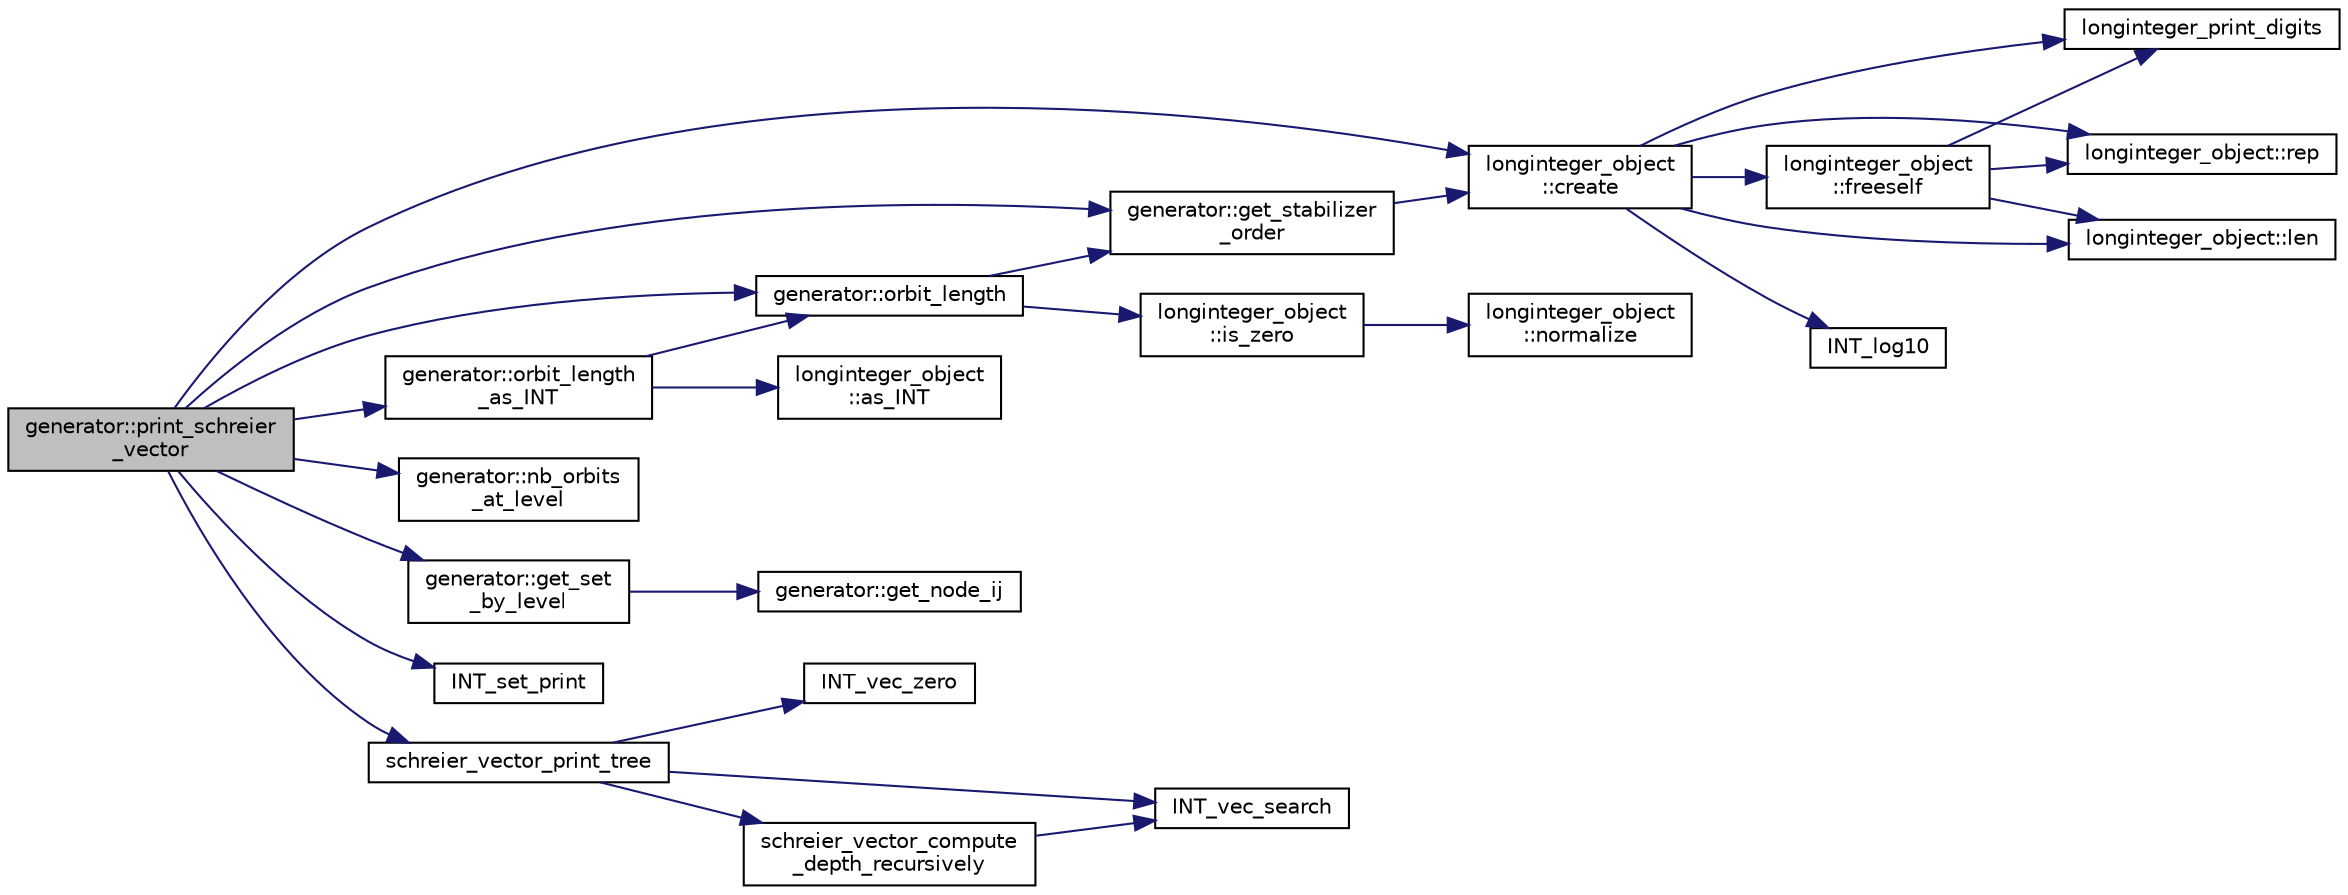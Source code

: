 digraph "generator::print_schreier_vector"
{
  edge [fontname="Helvetica",fontsize="10",labelfontname="Helvetica",labelfontsize="10"];
  node [fontname="Helvetica",fontsize="10",shape=record];
  rankdir="LR";
  Node18877 [label="generator::print_schreier\l_vector",height=0.2,width=0.4,color="black", fillcolor="grey75", style="filled", fontcolor="black"];
  Node18877 -> Node18878 [color="midnightblue",fontsize="10",style="solid",fontname="Helvetica"];
  Node18878 [label="generator::orbit_length",height=0.2,width=0.4,color="black", fillcolor="white", style="filled",URL="$d7/d73/classgenerator.html#a38a102d644c03c18ad901f1a815a7f6c"];
  Node18878 -> Node18879 [color="midnightblue",fontsize="10",style="solid",fontname="Helvetica"];
  Node18879 [label="generator::get_stabilizer\l_order",height=0.2,width=0.4,color="black", fillcolor="white", style="filled",URL="$d7/d73/classgenerator.html#a2a03fc974c76e47e999f3abc99e6b81d"];
  Node18879 -> Node18880 [color="midnightblue",fontsize="10",style="solid",fontname="Helvetica"];
  Node18880 [label="longinteger_object\l::create",height=0.2,width=0.4,color="black", fillcolor="white", style="filled",URL="$dd/d7e/classlonginteger__object.html#a95d2eebc60849c3963a49298b1f498c2"];
  Node18880 -> Node18881 [color="midnightblue",fontsize="10",style="solid",fontname="Helvetica"];
  Node18881 [label="longinteger_object\l::freeself",height=0.2,width=0.4,color="black", fillcolor="white", style="filled",URL="$dd/d7e/classlonginteger__object.html#a06450f8c4795d81da6d680830ef958a1"];
  Node18881 -> Node18882 [color="midnightblue",fontsize="10",style="solid",fontname="Helvetica"];
  Node18882 [label="longinteger_print_digits",height=0.2,width=0.4,color="black", fillcolor="white", style="filled",URL="$de/dc5/algebra__and__number__theory_8h.html#ac2bac7b12f5b6440b8dad275cd7a157d"];
  Node18881 -> Node18883 [color="midnightblue",fontsize="10",style="solid",fontname="Helvetica"];
  Node18883 [label="longinteger_object::rep",height=0.2,width=0.4,color="black", fillcolor="white", style="filled",URL="$dd/d7e/classlonginteger__object.html#a3ecaf12738cc721d281c416503f241e2"];
  Node18881 -> Node18884 [color="midnightblue",fontsize="10",style="solid",fontname="Helvetica"];
  Node18884 [label="longinteger_object::len",height=0.2,width=0.4,color="black", fillcolor="white", style="filled",URL="$dd/d7e/classlonginteger__object.html#a0bfeae35be8a6fd44ed7f76413596ab1"];
  Node18880 -> Node18885 [color="midnightblue",fontsize="10",style="solid",fontname="Helvetica"];
  Node18885 [label="INT_log10",height=0.2,width=0.4,color="black", fillcolor="white", style="filled",URL="$de/dc5/algebra__and__number__theory_8h.html#a98bc0a6c562370a355165d2538dac250"];
  Node18880 -> Node18882 [color="midnightblue",fontsize="10",style="solid",fontname="Helvetica"];
  Node18880 -> Node18883 [color="midnightblue",fontsize="10",style="solid",fontname="Helvetica"];
  Node18880 -> Node18884 [color="midnightblue",fontsize="10",style="solid",fontname="Helvetica"];
  Node18878 -> Node18886 [color="midnightblue",fontsize="10",style="solid",fontname="Helvetica"];
  Node18886 [label="longinteger_object\l::is_zero",height=0.2,width=0.4,color="black", fillcolor="white", style="filled",URL="$dd/d7e/classlonginteger__object.html#a0946732d08e5180a00480f4c40667101"];
  Node18886 -> Node18887 [color="midnightblue",fontsize="10",style="solid",fontname="Helvetica"];
  Node18887 [label="longinteger_object\l::normalize",height=0.2,width=0.4,color="black", fillcolor="white", style="filled",URL="$dd/d7e/classlonginteger__object.html#ae27040d862a5624e98fc9582daa889ee"];
  Node18877 -> Node18888 [color="midnightblue",fontsize="10",style="solid",fontname="Helvetica"];
  Node18888 [label="generator::orbit_length\l_as_INT",height=0.2,width=0.4,color="black", fillcolor="white", style="filled",URL="$d7/d73/classgenerator.html#aecb478b303fd91af6a914f541906da39"];
  Node18888 -> Node18878 [color="midnightblue",fontsize="10",style="solid",fontname="Helvetica"];
  Node18888 -> Node18889 [color="midnightblue",fontsize="10",style="solid",fontname="Helvetica"];
  Node18889 [label="longinteger_object\l::as_INT",height=0.2,width=0.4,color="black", fillcolor="white", style="filled",URL="$dd/d7e/classlonginteger__object.html#afb992d4679a6741acc63c8bcba27971e"];
  Node18877 -> Node18880 [color="midnightblue",fontsize="10",style="solid",fontname="Helvetica"];
  Node18877 -> Node18879 [color="midnightblue",fontsize="10",style="solid",fontname="Helvetica"];
  Node18877 -> Node18890 [color="midnightblue",fontsize="10",style="solid",fontname="Helvetica"];
  Node18890 [label="generator::nb_orbits\l_at_level",height=0.2,width=0.4,color="black", fillcolor="white", style="filled",URL="$d7/d73/classgenerator.html#a020f3d8378448310d044a4a24fadf301"];
  Node18877 -> Node18891 [color="midnightblue",fontsize="10",style="solid",fontname="Helvetica"];
  Node18891 [label="generator::get_set\l_by_level",height=0.2,width=0.4,color="black", fillcolor="white", style="filled",URL="$d7/d73/classgenerator.html#a3012a80d862b42c848b84584389c8594"];
  Node18891 -> Node18892 [color="midnightblue",fontsize="10",style="solid",fontname="Helvetica"];
  Node18892 [label="generator::get_node_ij",height=0.2,width=0.4,color="black", fillcolor="white", style="filled",URL="$d7/d73/classgenerator.html#a8cea5411b42336694738530732ede540"];
  Node18877 -> Node18893 [color="midnightblue",fontsize="10",style="solid",fontname="Helvetica"];
  Node18893 [label="INT_set_print",height=0.2,width=0.4,color="black", fillcolor="white", style="filled",URL="$df/dbf/sajeeb_8_c.html#a97614645ec11df30e0e896367f91ffd9"];
  Node18877 -> Node18894 [color="midnightblue",fontsize="10",style="solid",fontname="Helvetica"];
  Node18894 [label="schreier_vector_print_tree",height=0.2,width=0.4,color="black", fillcolor="white", style="filled",URL="$dc/d9b/groups__and__group__actions_2data__structures_2data__structures_8h.html#a0dc9d6e9fc5143af64af620c8106abf6"];
  Node18894 -> Node18895 [color="midnightblue",fontsize="10",style="solid",fontname="Helvetica"];
  Node18895 [label="INT_vec_zero",height=0.2,width=0.4,color="black", fillcolor="white", style="filled",URL="$df/dbf/sajeeb_8_c.html#aa8c9c7977203577026080f546fe4980f"];
  Node18894 -> Node18896 [color="midnightblue",fontsize="10",style="solid",fontname="Helvetica"];
  Node18896 [label="schreier_vector_compute\l_depth_recursively",height=0.2,width=0.4,color="black", fillcolor="white", style="filled",URL="$d9/d7a/schreier__vector_8_c.html#a6c8da5811a8de149bfb25f50c2d7e4bc"];
  Node18896 -> Node18897 [color="midnightblue",fontsize="10",style="solid",fontname="Helvetica"];
  Node18897 [label="INT_vec_search",height=0.2,width=0.4,color="black", fillcolor="white", style="filled",URL="$d5/de2/foundations_2data__structures_2data__structures_8h.html#ad103ef2316a1f671bdb68fd9cd9ba945"];
  Node18894 -> Node18897 [color="midnightblue",fontsize="10",style="solid",fontname="Helvetica"];
}

